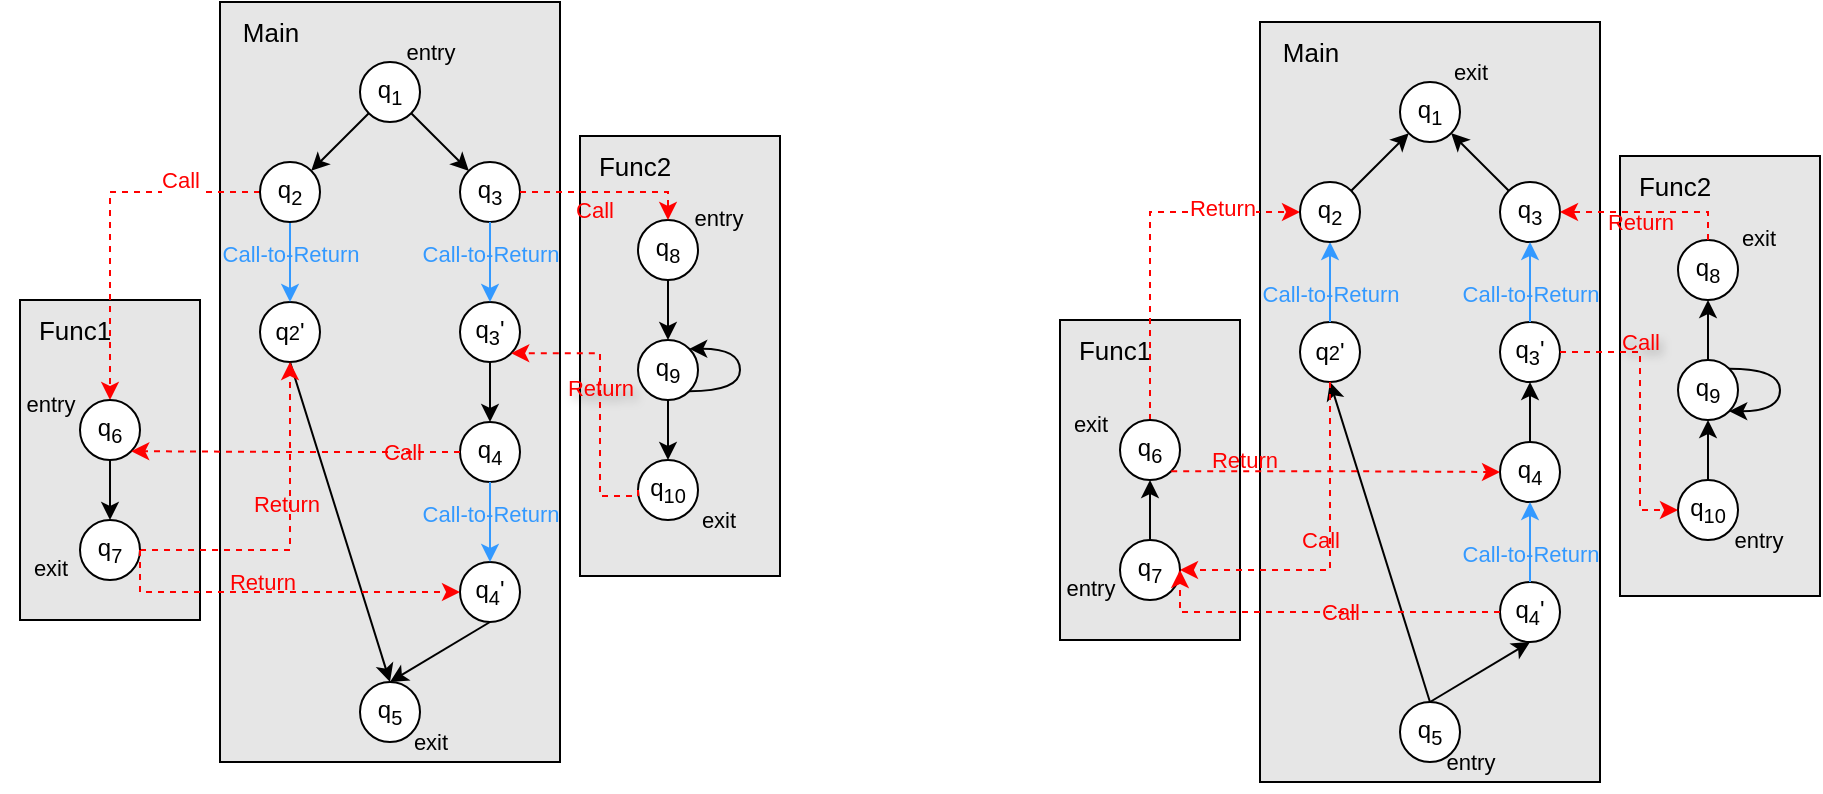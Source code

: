 <mxfile version="24.7.6">
  <diagram name="Page-1" id="A7k74kE_RhITa8ARLkci">
    <mxGraphModel dx="1026" dy="650" grid="1" gridSize="10" guides="1" tooltips="1" connect="1" arrows="1" fold="1" page="1" pageScale="1" pageWidth="827" pageHeight="1169" math="0" shadow="0">
      <root>
        <mxCell id="0" />
        <mxCell id="1" parent="0" />
        <mxCell id="d1ezA-FeV2UQNvriFKlT-59" value="" style="group" vertex="1" connectable="0" parent="1">
          <mxGeometry x="350" y="157" width="100" height="220" as="geometry" />
        </mxCell>
        <mxCell id="d1ezA-FeV2UQNvriFKlT-60" value="" style="rounded=0;whiteSpace=wrap;html=1;fillColor=#E6E6E6;" vertex="1" parent="d1ezA-FeV2UQNvriFKlT-59">
          <mxGeometry width="100.0" height="220.0" as="geometry" />
        </mxCell>
        <mxCell id="d1ezA-FeV2UQNvriFKlT-61" value="&lt;font style=&quot;font-size: 13px;&quot;&gt;Func2&lt;/font&gt;" style="text;html=1;align=center;verticalAlign=middle;resizable=0;points=[];autosize=1;strokeColor=none;fillColor=none;" vertex="1" parent="d1ezA-FeV2UQNvriFKlT-59">
          <mxGeometry x="-2.941" width="60" height="30" as="geometry" />
        </mxCell>
        <mxCell id="d1ezA-FeV2UQNvriFKlT-71" value="&lt;font style=&quot;font-size: 11px;&quot;&gt;entry&lt;/font&gt;" style="text;html=1;align=center;verticalAlign=middle;resizable=0;points=[];autosize=1;strokeColor=none;fillColor=none;" vertex="1" parent="d1ezA-FeV2UQNvriFKlT-59">
          <mxGeometry x="44" y="26" width="50" height="30" as="geometry" />
        </mxCell>
        <mxCell id="d1ezA-FeV2UQNvriFKlT-72" value="&lt;font style=&quot;font-size: 11px;&quot;&gt;exit&lt;/font&gt;" style="text;html=1;align=center;verticalAlign=middle;resizable=0;points=[];autosize=1;strokeColor=none;fillColor=none;" vertex="1" parent="d1ezA-FeV2UQNvriFKlT-59">
          <mxGeometry x="49" y="177" width="40" height="30" as="geometry" />
        </mxCell>
        <mxCell id="d1ezA-FeV2UQNvriFKlT-55" value="" style="group" vertex="1" connectable="0" parent="1">
          <mxGeometry x="70" y="239" width="90" height="180" as="geometry" />
        </mxCell>
        <mxCell id="d1ezA-FeV2UQNvriFKlT-56" value="" style="rounded=0;whiteSpace=wrap;html=1;fillColor=#E6E6E6;" vertex="1" parent="d1ezA-FeV2UQNvriFKlT-55">
          <mxGeometry width="90" height="160" as="geometry" />
        </mxCell>
        <mxCell id="d1ezA-FeV2UQNvriFKlT-57" value="&lt;font style=&quot;font-size: 13px;&quot;&gt;Func1&lt;/font&gt;" style="text;html=1;align=center;verticalAlign=middle;resizable=0;points=[];autosize=1;strokeColor=none;fillColor=none;" vertex="1" parent="d1ezA-FeV2UQNvriFKlT-55">
          <mxGeometry x="-2.647" width="60" height="30" as="geometry" />
        </mxCell>
        <mxCell id="d1ezA-FeV2UQNvriFKlT-69" value="&lt;font style=&quot;font-size: 11px;&quot;&gt;entry&lt;/font&gt;" style="text;html=1;align=center;verticalAlign=middle;resizable=0;points=[];autosize=1;strokeColor=none;fillColor=none;" vertex="1" parent="d1ezA-FeV2UQNvriFKlT-55">
          <mxGeometry x="-10" y="37" width="50" height="30" as="geometry" />
        </mxCell>
        <mxCell id="d1ezA-FeV2UQNvriFKlT-70" value="&lt;font style=&quot;font-size: 11px;&quot;&gt;exit&lt;/font&gt;" style="text;html=1;align=center;verticalAlign=middle;resizable=0;points=[];autosize=1;strokeColor=none;fillColor=none;" vertex="1" parent="d1ezA-FeV2UQNvriFKlT-55">
          <mxGeometry x="-5" y="119" width="40" height="30" as="geometry" />
        </mxCell>
        <mxCell id="d1ezA-FeV2UQNvriFKlT-53" value="" style="group" vertex="1" connectable="0" parent="1">
          <mxGeometry x="170" y="90" width="170" height="385" as="geometry" />
        </mxCell>
        <mxCell id="d1ezA-FeV2UQNvriFKlT-50" value="" style="rounded=0;whiteSpace=wrap;html=1;fillColor=#E6E6E6;" vertex="1" parent="d1ezA-FeV2UQNvriFKlT-53">
          <mxGeometry width="170" height="380.0" as="geometry" />
        </mxCell>
        <mxCell id="d1ezA-FeV2UQNvriFKlT-52" value="&lt;font style=&quot;font-size: 13px;&quot;&gt;Main&lt;/font&gt;" style="text;html=1;align=center;verticalAlign=middle;resizable=0;points=[];autosize=1;strokeColor=none;fillColor=none;" vertex="1" parent="d1ezA-FeV2UQNvriFKlT-53">
          <mxGeometry width="50" height="30" as="geometry" />
        </mxCell>
        <mxCell id="d1ezA-FeV2UQNvriFKlT-64" value="&lt;font style=&quot;font-size: 11px;&quot;&gt;entry&lt;/font&gt;" style="text;html=1;align=center;verticalAlign=middle;resizable=0;points=[];autosize=1;strokeColor=none;fillColor=none;" vertex="1" parent="d1ezA-FeV2UQNvriFKlT-53">
          <mxGeometry x="80" y="10" width="50" height="30" as="geometry" />
        </mxCell>
        <mxCell id="d1ezA-FeV2UQNvriFKlT-68" value="&lt;font style=&quot;font-size: 11px;&quot;&gt;exit&lt;/font&gt;" style="text;html=1;align=center;verticalAlign=middle;resizable=0;points=[];autosize=1;strokeColor=none;fillColor=none;" vertex="1" parent="d1ezA-FeV2UQNvriFKlT-53">
          <mxGeometry x="85" y="355" width="40" height="30" as="geometry" />
        </mxCell>
        <mxCell id="d1ezA-FeV2UQNvriFKlT-7" style="rounded=0;orthogonalLoop=1;jettySize=auto;html=1;exitX=0;exitY=1;exitDx=0;exitDy=0;entryX=1;entryY=0;entryDx=0;entryDy=0;" edge="1" parent="1" source="d1ezA-FeV2UQNvriFKlT-1" target="d1ezA-FeV2UQNvriFKlT-3">
          <mxGeometry relative="1" as="geometry" />
        </mxCell>
        <mxCell id="d1ezA-FeV2UQNvriFKlT-8" style="rounded=0;orthogonalLoop=1;jettySize=auto;html=1;exitX=1;exitY=1;exitDx=0;exitDy=0;entryX=0;entryY=0;entryDx=0;entryDy=0;" edge="1" parent="1" source="d1ezA-FeV2UQNvriFKlT-1" target="d1ezA-FeV2UQNvriFKlT-6">
          <mxGeometry relative="1" as="geometry" />
        </mxCell>
        <mxCell id="d1ezA-FeV2UQNvriFKlT-1" value="q&lt;sub&gt;1&lt;/sub&gt;" style="ellipse;whiteSpace=wrap;html=1;aspect=fixed;" vertex="1" parent="1">
          <mxGeometry x="240" y="120" width="30" height="30" as="geometry" />
        </mxCell>
        <mxCell id="d1ezA-FeV2UQNvriFKlT-22" style="rounded=0;orthogonalLoop=1;jettySize=auto;html=1;exitX=0.5;exitY=1;exitDx=0;exitDy=0;entryX=0.5;entryY=0;entryDx=0;entryDy=0;" edge="1" parent="1" source="d1ezA-FeV2UQNvriFKlT-2" target="d1ezA-FeV2UQNvriFKlT-21">
          <mxGeometry relative="1" as="geometry" />
        </mxCell>
        <mxCell id="d1ezA-FeV2UQNvriFKlT-2" value="q&lt;span style=&quot;font-size: 10px;&quot;&gt;2&lt;/span&gt;&#39;" style="ellipse;whiteSpace=wrap;html=1;aspect=fixed;" vertex="1" parent="1">
          <mxGeometry x="190" y="240" width="30" height="30" as="geometry" />
        </mxCell>
        <mxCell id="d1ezA-FeV2UQNvriFKlT-4" style="edgeStyle=orthogonalEdgeStyle;rounded=0;orthogonalLoop=1;jettySize=auto;html=1;exitX=0.5;exitY=1;exitDx=0;exitDy=0;entryX=0.5;entryY=0;entryDx=0;entryDy=0;strokeColor=#3399FF;" edge="1" parent="1" source="d1ezA-FeV2UQNvriFKlT-3" target="d1ezA-FeV2UQNvriFKlT-2">
          <mxGeometry relative="1" as="geometry" />
        </mxCell>
        <mxCell id="d1ezA-FeV2UQNvriFKlT-5" value="&lt;font color=&quot;#3399ff&quot;&gt;Call-to-Return&lt;/font&gt;" style="edgeLabel;html=1;align=center;verticalAlign=middle;resizable=0;points=[];labelBackgroundColor=none;" vertex="1" connectable="0" parent="d1ezA-FeV2UQNvriFKlT-4">
          <mxGeometry x="-0.25" relative="1" as="geometry">
            <mxPoint y="1" as="offset" />
          </mxGeometry>
        </mxCell>
        <mxCell id="d1ezA-FeV2UQNvriFKlT-32" style="edgeStyle=orthogonalEdgeStyle;rounded=0;orthogonalLoop=1;jettySize=auto;html=1;exitX=0;exitY=0.5;exitDx=0;exitDy=0;entryX=0.5;entryY=0;entryDx=0;entryDy=0;dashed=1;strokeColor=#FF0000;" edge="1" parent="1" source="d1ezA-FeV2UQNvriFKlT-3" target="d1ezA-FeV2UQNvriFKlT-28">
          <mxGeometry relative="1" as="geometry" />
        </mxCell>
        <mxCell id="d1ezA-FeV2UQNvriFKlT-34" value="&lt;font color=&quot;#ff0000&quot;&gt;Call&lt;/font&gt;" style="edgeLabel;html=1;align=center;verticalAlign=middle;resizable=0;points=[];" vertex="1" connectable="0" parent="d1ezA-FeV2UQNvriFKlT-32">
          <mxGeometry x="0.178" y="2" relative="1" as="geometry">
            <mxPoint x="33" y="-37" as="offset" />
          </mxGeometry>
        </mxCell>
        <mxCell id="d1ezA-FeV2UQNvriFKlT-3" value="q&lt;sub&gt;2&lt;/sub&gt;" style="ellipse;whiteSpace=wrap;html=1;aspect=fixed;" vertex="1" parent="1">
          <mxGeometry x="190" y="170" width="30" height="30" as="geometry" />
        </mxCell>
        <mxCell id="d1ezA-FeV2UQNvriFKlT-6" value="q&lt;sub&gt;3&lt;/sub&gt;" style="ellipse;whiteSpace=wrap;html=1;aspect=fixed;" vertex="1" parent="1">
          <mxGeometry x="290" y="170" width="30" height="30" as="geometry" />
        </mxCell>
        <mxCell id="d1ezA-FeV2UQNvriFKlT-16" style="edgeStyle=orthogonalEdgeStyle;rounded=0;orthogonalLoop=1;jettySize=auto;html=1;exitX=0.5;exitY=1;exitDx=0;exitDy=0;entryX=0.5;entryY=0;entryDx=0;entryDy=0;" edge="1" parent="1" source="d1ezA-FeV2UQNvriFKlT-10" target="d1ezA-FeV2UQNvriFKlT-14">
          <mxGeometry relative="1" as="geometry" />
        </mxCell>
        <mxCell id="d1ezA-FeV2UQNvriFKlT-10" value="q&lt;sub&gt;3&lt;/sub&gt;&#39;" style="ellipse;whiteSpace=wrap;html=1;aspect=fixed;" vertex="1" parent="1">
          <mxGeometry x="290" y="240" width="30" height="30" as="geometry" />
        </mxCell>
        <mxCell id="d1ezA-FeV2UQNvriFKlT-14" value="q&lt;sub&gt;4&lt;/sub&gt;" style="ellipse;whiteSpace=wrap;html=1;aspect=fixed;" vertex="1" parent="1">
          <mxGeometry x="290" y="300" width="30" height="30" as="geometry" />
        </mxCell>
        <mxCell id="d1ezA-FeV2UQNvriFKlT-23" style="rounded=0;orthogonalLoop=1;jettySize=auto;html=1;exitX=0.5;exitY=1;exitDx=0;exitDy=0;entryX=0.5;entryY=0;entryDx=0;entryDy=0;" edge="1" parent="1" source="d1ezA-FeV2UQNvriFKlT-15" target="d1ezA-FeV2UQNvriFKlT-21">
          <mxGeometry relative="1" as="geometry" />
        </mxCell>
        <mxCell id="d1ezA-FeV2UQNvriFKlT-15" value="q&lt;sub&gt;4&lt;/sub&gt;&#39;" style="ellipse;whiteSpace=wrap;html=1;aspect=fixed;" vertex="1" parent="1">
          <mxGeometry x="290" y="370" width="30" height="30" as="geometry" />
        </mxCell>
        <mxCell id="d1ezA-FeV2UQNvriFKlT-17" style="edgeStyle=orthogonalEdgeStyle;rounded=0;orthogonalLoop=1;jettySize=auto;html=1;exitX=0.5;exitY=1;exitDx=0;exitDy=0;entryX=0.5;entryY=0;entryDx=0;entryDy=0;strokeColor=#3399FF;" edge="1" parent="1" source="d1ezA-FeV2UQNvriFKlT-6" target="d1ezA-FeV2UQNvriFKlT-10">
          <mxGeometry relative="1" as="geometry">
            <mxPoint x="215" y="210" as="sourcePoint" />
            <mxPoint x="215" y="250" as="targetPoint" />
          </mxGeometry>
        </mxCell>
        <mxCell id="d1ezA-FeV2UQNvriFKlT-18" value="&lt;font color=&quot;#3399ff&quot;&gt;Call-to-Return&lt;/font&gt;" style="edgeLabel;html=1;align=center;verticalAlign=middle;resizable=0;points=[];labelBackgroundColor=none;" vertex="1" connectable="0" parent="d1ezA-FeV2UQNvriFKlT-17">
          <mxGeometry x="-0.25" relative="1" as="geometry">
            <mxPoint y="1" as="offset" />
          </mxGeometry>
        </mxCell>
        <mxCell id="d1ezA-FeV2UQNvriFKlT-19" style="edgeStyle=orthogonalEdgeStyle;rounded=0;orthogonalLoop=1;jettySize=auto;html=1;exitX=0.5;exitY=1;exitDx=0;exitDy=0;entryX=0.5;entryY=0;entryDx=0;entryDy=0;strokeColor=#3399FF;" edge="1" parent="1" source="d1ezA-FeV2UQNvriFKlT-14" target="d1ezA-FeV2UQNvriFKlT-15">
          <mxGeometry relative="1" as="geometry">
            <mxPoint x="225" y="220" as="sourcePoint" />
            <mxPoint x="225" y="260" as="targetPoint" />
          </mxGeometry>
        </mxCell>
        <mxCell id="d1ezA-FeV2UQNvriFKlT-20" value="&lt;font color=&quot;#3399ff&quot;&gt;Call-to-Return&lt;/font&gt;" style="edgeLabel;html=1;align=center;verticalAlign=middle;resizable=0;points=[];labelBackgroundColor=none;" vertex="1" connectable="0" parent="d1ezA-FeV2UQNvriFKlT-19">
          <mxGeometry x="-0.25" relative="1" as="geometry">
            <mxPoint y="1" as="offset" />
          </mxGeometry>
        </mxCell>
        <mxCell id="d1ezA-FeV2UQNvriFKlT-21" value="q&lt;sub&gt;5&lt;/sub&gt;" style="ellipse;whiteSpace=wrap;html=1;aspect=fixed;" vertex="1" parent="1">
          <mxGeometry x="240" y="430" width="30" height="30" as="geometry" />
        </mxCell>
        <mxCell id="d1ezA-FeV2UQNvriFKlT-27" style="edgeStyle=orthogonalEdgeStyle;rounded=0;orthogonalLoop=1;jettySize=auto;html=1;exitX=0.5;exitY=1;exitDx=0;exitDy=0;entryX=0.5;entryY=0;entryDx=0;entryDy=0;" edge="1" parent="1" source="d1ezA-FeV2UQNvriFKlT-28" target="d1ezA-FeV2UQNvriFKlT-29">
          <mxGeometry relative="1" as="geometry" />
        </mxCell>
        <mxCell id="d1ezA-FeV2UQNvriFKlT-28" value="q&lt;sub&gt;6&lt;/sub&gt;" style="ellipse;whiteSpace=wrap;html=1;aspect=fixed;" vertex="1" parent="1">
          <mxGeometry x="100" y="289" width="30" height="30" as="geometry" />
        </mxCell>
        <mxCell id="d1ezA-FeV2UQNvriFKlT-33" style="edgeStyle=orthogonalEdgeStyle;rounded=0;orthogonalLoop=1;jettySize=auto;html=1;exitX=1;exitY=0.5;exitDx=0;exitDy=0;entryX=0.5;entryY=1;entryDx=0;entryDy=0;dashed=1;strokeColor=#FF0000;" edge="1" parent="1" source="d1ezA-FeV2UQNvriFKlT-29" target="d1ezA-FeV2UQNvriFKlT-2">
          <mxGeometry relative="1" as="geometry" />
        </mxCell>
        <mxCell id="d1ezA-FeV2UQNvriFKlT-35" value="&lt;font color=&quot;#ff0000&quot;&gt;Return&lt;/font&gt;" style="edgeLabel;html=1;align=center;verticalAlign=middle;resizable=0;points=[];labelBackgroundColor=none;" vertex="1" connectable="0" parent="d1ezA-FeV2UQNvriFKlT-33">
          <mxGeometry x="-0.565" relative="1" as="geometry">
            <mxPoint x="36" y="-23" as="offset" />
          </mxGeometry>
        </mxCell>
        <mxCell id="d1ezA-FeV2UQNvriFKlT-29" value="q&lt;sub&gt;7&lt;/sub&gt;" style="ellipse;whiteSpace=wrap;html=1;aspect=fixed;" vertex="1" parent="1">
          <mxGeometry x="100" y="349" width="30" height="30" as="geometry" />
        </mxCell>
        <mxCell id="d1ezA-FeV2UQNvriFKlT-36" style="edgeStyle=orthogonalEdgeStyle;rounded=0;orthogonalLoop=1;jettySize=auto;html=1;exitX=1;exitY=0.5;exitDx=0;exitDy=0;entryX=0;entryY=0.5;entryDx=0;entryDy=0;dashed=1;strokeColor=#FF0000;" edge="1" parent="1" source="d1ezA-FeV2UQNvriFKlT-29" target="d1ezA-FeV2UQNvriFKlT-15">
          <mxGeometry relative="1" as="geometry">
            <mxPoint x="150" y="385" as="sourcePoint" />
            <mxPoint x="215" y="280" as="targetPoint" />
            <Array as="points">
              <mxPoint x="130" y="385" />
            </Array>
          </mxGeometry>
        </mxCell>
        <mxCell id="d1ezA-FeV2UQNvriFKlT-37" value="&lt;font color=&quot;#ff0000&quot;&gt;Return&lt;/font&gt;" style="edgeLabel;html=1;align=center;verticalAlign=middle;resizable=0;points=[];labelBackgroundColor=none;" vertex="1" connectable="0" parent="d1ezA-FeV2UQNvriFKlT-36">
          <mxGeometry x="-0.565" relative="1" as="geometry">
            <mxPoint x="42" y="-5" as="offset" />
          </mxGeometry>
        </mxCell>
        <mxCell id="d1ezA-FeV2UQNvriFKlT-38" style="edgeStyle=orthogonalEdgeStyle;rounded=0;orthogonalLoop=1;jettySize=auto;html=1;exitX=0;exitY=0.5;exitDx=0;exitDy=0;entryX=1;entryY=1;entryDx=0;entryDy=0;dashed=1;strokeColor=#FF0000;" edge="1" parent="1" source="d1ezA-FeV2UQNvriFKlT-14" target="d1ezA-FeV2UQNvriFKlT-28">
          <mxGeometry relative="1" as="geometry">
            <mxPoint x="200" y="195" as="sourcePoint" />
            <mxPoint x="135" y="310" as="targetPoint" />
          </mxGeometry>
        </mxCell>
        <mxCell id="d1ezA-FeV2UQNvriFKlT-39" value="&lt;font color=&quot;#ff0000&quot;&gt;Call&lt;/font&gt;" style="edgeLabel;html=1;align=center;verticalAlign=middle;resizable=0;points=[];labelBackgroundColor=none;" vertex="1" connectable="0" parent="d1ezA-FeV2UQNvriFKlT-38">
          <mxGeometry x="0.178" y="2" relative="1" as="geometry">
            <mxPoint x="67" y="-2" as="offset" />
          </mxGeometry>
        </mxCell>
        <mxCell id="d1ezA-FeV2UQNvriFKlT-43" style="edgeStyle=orthogonalEdgeStyle;rounded=0;orthogonalLoop=1;jettySize=auto;html=1;exitX=0.5;exitY=1;exitDx=0;exitDy=0;entryX=0.5;entryY=0;entryDx=0;entryDy=0;" edge="1" parent="1" source="d1ezA-FeV2UQNvriFKlT-40" target="d1ezA-FeV2UQNvriFKlT-41">
          <mxGeometry relative="1" as="geometry" />
        </mxCell>
        <mxCell id="d1ezA-FeV2UQNvriFKlT-40" value="q&lt;sub&gt;8&lt;/sub&gt;" style="ellipse;whiteSpace=wrap;html=1;aspect=fixed;" vertex="1" parent="1">
          <mxGeometry x="379" y="199" width="30" height="30" as="geometry" />
        </mxCell>
        <mxCell id="d1ezA-FeV2UQNvriFKlT-44" style="edgeStyle=orthogonalEdgeStyle;rounded=0;orthogonalLoop=1;jettySize=auto;html=1;exitX=0.5;exitY=1;exitDx=0;exitDy=0;entryX=0.5;entryY=0;entryDx=0;entryDy=0;" edge="1" parent="1" source="d1ezA-FeV2UQNvriFKlT-41" target="d1ezA-FeV2UQNvriFKlT-42">
          <mxGeometry relative="1" as="geometry" />
        </mxCell>
        <mxCell id="d1ezA-FeV2UQNvriFKlT-41" value="q&lt;sub&gt;9&lt;/sub&gt;" style="ellipse;whiteSpace=wrap;html=1;aspect=fixed;" vertex="1" parent="1">
          <mxGeometry x="379" y="259" width="30" height="30" as="geometry" />
        </mxCell>
        <mxCell id="d1ezA-FeV2UQNvriFKlT-42" value="q&lt;sub&gt;10&lt;/sub&gt;" style="ellipse;whiteSpace=wrap;html=1;aspect=fixed;" vertex="1" parent="1">
          <mxGeometry x="379" y="319" width="30" height="30" as="geometry" />
        </mxCell>
        <mxCell id="d1ezA-FeV2UQNvriFKlT-45" style="edgeStyle=orthogonalEdgeStyle;rounded=0;orthogonalLoop=1;jettySize=auto;html=1;exitX=1;exitY=1;exitDx=0;exitDy=0;entryX=1;entryY=0;entryDx=0;entryDy=0;curved=1;" edge="1" parent="1" source="d1ezA-FeV2UQNvriFKlT-41" target="d1ezA-FeV2UQNvriFKlT-41">
          <mxGeometry relative="1" as="geometry">
            <Array as="points">
              <mxPoint x="430" y="285" />
              <mxPoint x="430" y="263" />
            </Array>
          </mxGeometry>
        </mxCell>
        <mxCell id="d1ezA-FeV2UQNvriFKlT-46" style="edgeStyle=orthogonalEdgeStyle;rounded=0;orthogonalLoop=1;jettySize=auto;html=1;exitX=1;exitY=0.5;exitDx=0;exitDy=0;entryX=0.5;entryY=0;entryDx=0;entryDy=0;dashed=1;strokeColor=#FF0000;" edge="1" parent="1" source="d1ezA-FeV2UQNvriFKlT-6" target="d1ezA-FeV2UQNvriFKlT-40">
          <mxGeometry relative="1" as="geometry">
            <mxPoint x="200" y="195" as="sourcePoint" />
            <mxPoint x="135" y="310" as="targetPoint" />
            <Array as="points">
              <mxPoint x="394" y="185" />
            </Array>
          </mxGeometry>
        </mxCell>
        <mxCell id="d1ezA-FeV2UQNvriFKlT-47" value="&lt;font color=&quot;#ff0000&quot;&gt;Call&lt;/font&gt;" style="edgeLabel;html=1;align=center;verticalAlign=middle;resizable=0;points=[];labelBackgroundColor=none;" vertex="1" connectable="0" parent="d1ezA-FeV2UQNvriFKlT-46">
          <mxGeometry x="0.178" y="2" relative="1" as="geometry">
            <mxPoint x="-15" y="11" as="offset" />
          </mxGeometry>
        </mxCell>
        <mxCell id="d1ezA-FeV2UQNvriFKlT-48" style="edgeStyle=orthogonalEdgeStyle;rounded=0;orthogonalLoop=1;jettySize=auto;html=1;exitX=0;exitY=0.5;exitDx=0;exitDy=0;entryX=1;entryY=1;entryDx=0;entryDy=0;dashed=1;strokeColor=#FF0000;" edge="1" parent="1" source="d1ezA-FeV2UQNvriFKlT-42" target="d1ezA-FeV2UQNvriFKlT-10">
          <mxGeometry relative="1" as="geometry">
            <mxPoint x="330" y="195" as="sourcePoint" />
            <mxPoint x="424" y="212" as="targetPoint" />
            <Array as="points">
              <mxPoint x="379" y="337" />
              <mxPoint x="360" y="337" />
              <mxPoint x="360" y="266" />
            </Array>
          </mxGeometry>
        </mxCell>
        <mxCell id="d1ezA-FeV2UQNvriFKlT-49" value="&lt;font color=&quot;#ff0000&quot;&gt;Return&lt;/font&gt;" style="edgeLabel;html=1;align=center;verticalAlign=middle;resizable=0;points=[];textShadow=1;labelBackgroundColor=none;" vertex="1" connectable="0" parent="d1ezA-FeV2UQNvriFKlT-48">
          <mxGeometry x="0.178" y="2" relative="1" as="geometry">
            <mxPoint x="2" y="5" as="offset" />
          </mxGeometry>
        </mxCell>
        <mxCell id="d1ezA-FeV2UQNvriFKlT-128" value="" style="group" vertex="1" connectable="0" parent="1">
          <mxGeometry x="870" y="167" width="100" height="220" as="geometry" />
        </mxCell>
        <mxCell id="d1ezA-FeV2UQNvriFKlT-129" value="" style="rounded=0;whiteSpace=wrap;html=1;fillColor=#E6E6E6;" vertex="1" parent="d1ezA-FeV2UQNvriFKlT-128">
          <mxGeometry width="100.0" height="220.0" as="geometry" />
        </mxCell>
        <mxCell id="d1ezA-FeV2UQNvriFKlT-130" value="&lt;font style=&quot;font-size: 13px;&quot;&gt;Func2&lt;/font&gt;" style="text;html=1;align=center;verticalAlign=middle;resizable=0;points=[];autosize=1;strokeColor=none;fillColor=none;" vertex="1" parent="d1ezA-FeV2UQNvriFKlT-128">
          <mxGeometry x="-2.941" width="60" height="30" as="geometry" />
        </mxCell>
        <mxCell id="d1ezA-FeV2UQNvriFKlT-131" value="&lt;font style=&quot;font-size: 11px;&quot;&gt;exit&lt;/font&gt;" style="text;html=1;align=center;verticalAlign=middle;resizable=0;points=[];autosize=1;strokeColor=none;fillColor=none;" vertex="1" parent="d1ezA-FeV2UQNvriFKlT-128">
          <mxGeometry x="49" y="26" width="40" height="30" as="geometry" />
        </mxCell>
        <mxCell id="d1ezA-FeV2UQNvriFKlT-132" value="&lt;font style=&quot;font-size: 11px;&quot;&gt;entry&lt;/font&gt;" style="text;html=1;align=center;verticalAlign=middle;resizable=0;points=[];autosize=1;strokeColor=none;fillColor=none;" vertex="1" parent="d1ezA-FeV2UQNvriFKlT-128">
          <mxGeometry x="44" y="177" width="50" height="30" as="geometry" />
        </mxCell>
        <mxCell id="d1ezA-FeV2UQNvriFKlT-133" value="" style="group" vertex="1" connectable="0" parent="1">
          <mxGeometry x="590" y="249" width="90" height="180" as="geometry" />
        </mxCell>
        <mxCell id="d1ezA-FeV2UQNvriFKlT-134" value="" style="rounded=0;whiteSpace=wrap;html=1;fillColor=#E6E6E6;" vertex="1" parent="d1ezA-FeV2UQNvriFKlT-133">
          <mxGeometry width="90" height="160" as="geometry" />
        </mxCell>
        <mxCell id="d1ezA-FeV2UQNvriFKlT-135" value="&lt;font style=&quot;font-size: 13px;&quot;&gt;Func1&lt;/font&gt;" style="text;html=1;align=center;verticalAlign=middle;resizable=0;points=[];autosize=1;strokeColor=none;fillColor=none;" vertex="1" parent="d1ezA-FeV2UQNvriFKlT-133">
          <mxGeometry x="-2.647" width="60" height="30" as="geometry" />
        </mxCell>
        <mxCell id="d1ezA-FeV2UQNvriFKlT-136" value="&lt;font style=&quot;font-size: 11px;&quot;&gt;exit&lt;/font&gt;" style="text;html=1;align=center;verticalAlign=middle;resizable=0;points=[];autosize=1;strokeColor=none;fillColor=none;" vertex="1" parent="d1ezA-FeV2UQNvriFKlT-133">
          <mxGeometry x="-5" y="37" width="40" height="30" as="geometry" />
        </mxCell>
        <mxCell id="d1ezA-FeV2UQNvriFKlT-137" value="&lt;font style=&quot;font-size: 11px;&quot;&gt;entry&lt;/font&gt;" style="text;html=1;align=center;verticalAlign=middle;resizable=0;points=[];autosize=1;strokeColor=none;fillColor=none;" vertex="1" parent="d1ezA-FeV2UQNvriFKlT-133">
          <mxGeometry x="-10" y="119" width="50" height="30" as="geometry" />
        </mxCell>
        <mxCell id="d1ezA-FeV2UQNvriFKlT-138" value="" style="group" vertex="1" connectable="0" parent="1">
          <mxGeometry x="690" y="100" width="170" height="385" as="geometry" />
        </mxCell>
        <mxCell id="d1ezA-FeV2UQNvriFKlT-139" value="" style="rounded=0;whiteSpace=wrap;html=1;fillColor=#E6E6E6;" vertex="1" parent="d1ezA-FeV2UQNvriFKlT-138">
          <mxGeometry width="170" height="380.0" as="geometry" />
        </mxCell>
        <mxCell id="d1ezA-FeV2UQNvriFKlT-140" value="&lt;font style=&quot;font-size: 13px;&quot;&gt;Main&lt;/font&gt;" style="text;html=1;align=center;verticalAlign=middle;resizable=0;points=[];autosize=1;strokeColor=none;fillColor=none;" vertex="1" parent="d1ezA-FeV2UQNvriFKlT-138">
          <mxGeometry width="50" height="30" as="geometry" />
        </mxCell>
        <mxCell id="d1ezA-FeV2UQNvriFKlT-141" value="&lt;font style=&quot;font-size: 11px;&quot;&gt;exit&lt;/font&gt;" style="text;html=1;align=center;verticalAlign=middle;resizable=0;points=[];autosize=1;strokeColor=none;fillColor=none;" vertex="1" parent="d1ezA-FeV2UQNvriFKlT-138">
          <mxGeometry x="85" y="10" width="40" height="30" as="geometry" />
        </mxCell>
        <mxCell id="d1ezA-FeV2UQNvriFKlT-142" value="&lt;font style=&quot;font-size: 11px;&quot;&gt;entry&lt;/font&gt;" style="text;html=1;align=center;verticalAlign=middle;resizable=0;points=[];autosize=1;strokeColor=none;fillColor=none;" vertex="1" parent="d1ezA-FeV2UQNvriFKlT-138">
          <mxGeometry x="80" y="355" width="50" height="30" as="geometry" />
        </mxCell>
        <mxCell id="d1ezA-FeV2UQNvriFKlT-144" style="rounded=0;orthogonalLoop=1;jettySize=auto;html=1;entryX=1;entryY=1;entryDx=0;entryDy=0;exitX=0;exitY=0;exitDx=0;exitDy=0;" edge="1" parent="1" source="d1ezA-FeV2UQNvriFKlT-153" target="d1ezA-FeV2UQNvriFKlT-145">
          <mxGeometry relative="1" as="geometry">
            <mxPoint x="930" y="100" as="sourcePoint" />
          </mxGeometry>
        </mxCell>
        <mxCell id="d1ezA-FeV2UQNvriFKlT-145" value="q&lt;sub&gt;1&lt;/sub&gt;" style="ellipse;whiteSpace=wrap;html=1;aspect=fixed;" vertex="1" parent="1">
          <mxGeometry x="760" y="130" width="30" height="30" as="geometry" />
        </mxCell>
        <mxCell id="d1ezA-FeV2UQNvriFKlT-146" style="rounded=0;orthogonalLoop=1;jettySize=auto;html=1;entryX=0.5;entryY=1;entryDx=0;entryDy=0;exitX=0.5;exitY=0;exitDx=0;exitDy=0;" edge="1" parent="1" source="d1ezA-FeV2UQNvriFKlT-163" target="d1ezA-FeV2UQNvriFKlT-147">
          <mxGeometry relative="1" as="geometry">
            <mxPoint x="690" y="611" as="sourcePoint" />
          </mxGeometry>
        </mxCell>
        <mxCell id="d1ezA-FeV2UQNvriFKlT-147" value="q&lt;span style=&quot;font-size: 10px;&quot;&gt;2&lt;/span&gt;&#39;" style="ellipse;whiteSpace=wrap;html=1;aspect=fixed;" vertex="1" parent="1">
          <mxGeometry x="710" y="250" width="30" height="30" as="geometry" />
        </mxCell>
        <mxCell id="d1ezA-FeV2UQNvriFKlT-148" style="edgeStyle=orthogonalEdgeStyle;rounded=0;orthogonalLoop=1;jettySize=auto;html=1;entryX=0.5;entryY=1;entryDx=0;entryDy=0;strokeColor=#3399FF;exitX=0.5;exitY=0;exitDx=0;exitDy=0;" edge="1" parent="1" source="d1ezA-FeV2UQNvriFKlT-147" target="d1ezA-FeV2UQNvriFKlT-152">
          <mxGeometry relative="1" as="geometry">
            <mxPoint x="940" y="90" as="sourcePoint" />
          </mxGeometry>
        </mxCell>
        <mxCell id="d1ezA-FeV2UQNvriFKlT-149" value="&lt;font color=&quot;#3399ff&quot;&gt;Call-to-Return&lt;/font&gt;" style="edgeLabel;html=1;align=center;verticalAlign=middle;resizable=0;points=[];labelBackgroundColor=none;" vertex="1" connectable="0" parent="d1ezA-FeV2UQNvriFKlT-148">
          <mxGeometry x="-0.25" relative="1" as="geometry">
            <mxPoint y="1" as="offset" />
          </mxGeometry>
        </mxCell>
        <mxCell id="d1ezA-FeV2UQNvriFKlT-150" style="edgeStyle=orthogonalEdgeStyle;rounded=0;orthogonalLoop=1;jettySize=auto;html=1;entryX=0;entryY=0.5;entryDx=0;entryDy=0;dashed=1;strokeColor=#FF0000;exitX=0.5;exitY=0;exitDx=0;exitDy=0;" edge="1" parent="1" source="d1ezA-FeV2UQNvriFKlT-165" target="d1ezA-FeV2UQNvriFKlT-152">
          <mxGeometry relative="1" as="geometry">
            <mxPoint x="590" y="190" as="sourcePoint" />
          </mxGeometry>
        </mxCell>
        <mxCell id="d1ezA-FeV2UQNvriFKlT-151" value="&lt;font color=&quot;#ff0000&quot;&gt;Return&lt;/font&gt;" style="edgeLabel;html=1;align=center;verticalAlign=middle;resizable=0;points=[];" vertex="1" connectable="0" parent="d1ezA-FeV2UQNvriFKlT-150">
          <mxGeometry x="0.178" y="2" relative="1" as="geometry">
            <mxPoint x="34" as="offset" />
          </mxGeometry>
        </mxCell>
        <mxCell id="d1ezA-FeV2UQNvriFKlT-183" style="rounded=0;orthogonalLoop=1;jettySize=auto;html=1;exitX=1;exitY=0;exitDx=0;exitDy=0;entryX=0;entryY=1;entryDx=0;entryDy=0;" edge="1" parent="1" source="d1ezA-FeV2UQNvriFKlT-152" target="d1ezA-FeV2UQNvriFKlT-145">
          <mxGeometry relative="1" as="geometry" />
        </mxCell>
        <mxCell id="d1ezA-FeV2UQNvriFKlT-152" value="q&lt;sub&gt;2&lt;/sub&gt;" style="ellipse;whiteSpace=wrap;html=1;aspect=fixed;" vertex="1" parent="1">
          <mxGeometry x="710" y="180" width="30" height="30" as="geometry" />
        </mxCell>
        <mxCell id="d1ezA-FeV2UQNvriFKlT-153" value="q&lt;sub&gt;3&lt;/sub&gt;" style="ellipse;whiteSpace=wrap;html=1;aspect=fixed;" vertex="1" parent="1">
          <mxGeometry x="810" y="180" width="30" height="30" as="geometry" />
        </mxCell>
        <mxCell id="d1ezA-FeV2UQNvriFKlT-154" style="edgeStyle=orthogonalEdgeStyle;rounded=0;orthogonalLoop=1;jettySize=auto;html=1;entryX=0.5;entryY=1;entryDx=0;entryDy=0;exitX=0.5;exitY=0;exitDx=0;exitDy=0;" edge="1" parent="1" source="d1ezA-FeV2UQNvriFKlT-156" target="d1ezA-FeV2UQNvriFKlT-155">
          <mxGeometry relative="1" as="geometry">
            <mxPoint x="970" y="510" as="sourcePoint" />
          </mxGeometry>
        </mxCell>
        <mxCell id="d1ezA-FeV2UQNvriFKlT-155" value="q&lt;sub&gt;3&lt;/sub&gt;&#39;" style="ellipse;whiteSpace=wrap;html=1;aspect=fixed;" vertex="1" parent="1">
          <mxGeometry x="810" y="250" width="30" height="30" as="geometry" />
        </mxCell>
        <mxCell id="d1ezA-FeV2UQNvriFKlT-156" value="q&lt;sub&gt;4&lt;/sub&gt;" style="ellipse;whiteSpace=wrap;html=1;aspect=fixed;" vertex="1" parent="1">
          <mxGeometry x="810" y="310" width="30" height="30" as="geometry" />
        </mxCell>
        <mxCell id="d1ezA-FeV2UQNvriFKlT-157" style="rounded=0;orthogonalLoop=1;jettySize=auto;html=1;exitX=0.5;exitY=0;exitDx=0;exitDy=0;entryX=0.5;entryY=1;entryDx=0;entryDy=0;" edge="1" parent="1" source="d1ezA-FeV2UQNvriFKlT-163" target="d1ezA-FeV2UQNvriFKlT-158">
          <mxGeometry relative="1" as="geometry">
            <mxPoint x="890" y="550" as="targetPoint" />
          </mxGeometry>
        </mxCell>
        <mxCell id="d1ezA-FeV2UQNvriFKlT-158" value="q&lt;sub&gt;4&lt;/sub&gt;&#39;" style="ellipse;whiteSpace=wrap;html=1;aspect=fixed;" vertex="1" parent="1">
          <mxGeometry x="810" y="380" width="30" height="30" as="geometry" />
        </mxCell>
        <mxCell id="d1ezA-FeV2UQNvriFKlT-159" style="edgeStyle=orthogonalEdgeStyle;rounded=0;orthogonalLoop=1;jettySize=auto;html=1;exitX=0.5;exitY=0;exitDx=0;exitDy=0;strokeColor=#3399FF;entryX=0.5;entryY=1;entryDx=0;entryDy=0;" edge="1" parent="1" source="d1ezA-FeV2UQNvriFKlT-155" target="d1ezA-FeV2UQNvriFKlT-153">
          <mxGeometry relative="1" as="geometry">
            <mxPoint x="735" y="220" as="sourcePoint" />
            <mxPoint x="1050" y="90" as="targetPoint" />
          </mxGeometry>
        </mxCell>
        <mxCell id="d1ezA-FeV2UQNvriFKlT-160" value="&lt;font color=&quot;#3399ff&quot;&gt;Call-to-Return&lt;/font&gt;" style="edgeLabel;html=1;align=center;verticalAlign=middle;resizable=0;points=[];labelBackgroundColor=none;" vertex="1" connectable="0" parent="d1ezA-FeV2UQNvriFKlT-159">
          <mxGeometry x="-0.25" relative="1" as="geometry">
            <mxPoint y="1" as="offset" />
          </mxGeometry>
        </mxCell>
        <mxCell id="d1ezA-FeV2UQNvriFKlT-161" style="edgeStyle=orthogonalEdgeStyle;rounded=0;orthogonalLoop=1;jettySize=auto;html=1;exitX=0.5;exitY=0;exitDx=0;exitDy=0;strokeColor=#3399FF;entryX=0.5;entryY=1;entryDx=0;entryDy=0;" edge="1" parent="1" source="d1ezA-FeV2UQNvriFKlT-158" target="d1ezA-FeV2UQNvriFKlT-156">
          <mxGeometry relative="1" as="geometry">
            <mxPoint x="745" y="230" as="sourcePoint" />
            <mxPoint x="940" y="460" as="targetPoint" />
          </mxGeometry>
        </mxCell>
        <mxCell id="d1ezA-FeV2UQNvriFKlT-162" value="&lt;font color=&quot;#3399ff&quot;&gt;Call-to-Return&lt;/font&gt;" style="edgeLabel;html=1;align=center;verticalAlign=middle;resizable=0;points=[];labelBackgroundColor=none;" vertex="1" connectable="0" parent="d1ezA-FeV2UQNvriFKlT-161">
          <mxGeometry x="-0.25" relative="1" as="geometry">
            <mxPoint y="1" as="offset" />
          </mxGeometry>
        </mxCell>
        <mxCell id="d1ezA-FeV2UQNvriFKlT-163" value="q&lt;sub&gt;5&lt;/sub&gt;" style="ellipse;whiteSpace=wrap;html=1;aspect=fixed;" vertex="1" parent="1">
          <mxGeometry x="760" y="440" width="30" height="30" as="geometry" />
        </mxCell>
        <mxCell id="d1ezA-FeV2UQNvriFKlT-164" style="edgeStyle=orthogonalEdgeStyle;rounded=0;orthogonalLoop=1;jettySize=auto;html=1;entryX=0.5;entryY=1;entryDx=0;entryDy=0;exitX=0.5;exitY=0;exitDx=0;exitDy=0;" edge="1" parent="1" source="d1ezA-FeV2UQNvriFKlT-168" target="d1ezA-FeV2UQNvriFKlT-165">
          <mxGeometry relative="1" as="geometry">
            <mxPoint x="550" y="340" as="sourcePoint" />
          </mxGeometry>
        </mxCell>
        <mxCell id="d1ezA-FeV2UQNvriFKlT-165" value="q&lt;sub&gt;6&lt;/sub&gt;" style="ellipse;whiteSpace=wrap;html=1;aspect=fixed;" vertex="1" parent="1">
          <mxGeometry x="620" y="299" width="30" height="30" as="geometry" />
        </mxCell>
        <mxCell id="d1ezA-FeV2UQNvriFKlT-166" style="edgeStyle=orthogonalEdgeStyle;rounded=0;orthogonalLoop=1;jettySize=auto;html=1;exitX=0.5;exitY=1;exitDx=0;exitDy=0;dashed=1;strokeColor=#FF0000;entryX=1;entryY=0.5;entryDx=0;entryDy=0;" edge="1" parent="1" source="d1ezA-FeV2UQNvriFKlT-147" target="d1ezA-FeV2UQNvriFKlT-168">
          <mxGeometry relative="1" as="geometry">
            <mxPoint x="560" y="500" as="targetPoint" />
          </mxGeometry>
        </mxCell>
        <mxCell id="d1ezA-FeV2UQNvriFKlT-167" value="&lt;font color=&quot;#ff0000&quot;&gt;Call&lt;/font&gt;" style="edgeLabel;html=1;align=center;verticalAlign=middle;resizable=0;points=[];labelBackgroundColor=none;" vertex="1" connectable="0" parent="d1ezA-FeV2UQNvriFKlT-166">
          <mxGeometry x="-0.565" relative="1" as="geometry">
            <mxPoint x="-5" y="42" as="offset" />
          </mxGeometry>
        </mxCell>
        <mxCell id="d1ezA-FeV2UQNvriFKlT-168" value="q&lt;sub&gt;7&lt;/sub&gt;" style="ellipse;whiteSpace=wrap;html=1;aspect=fixed;" vertex="1" parent="1">
          <mxGeometry x="620" y="359" width="30" height="30" as="geometry" />
        </mxCell>
        <mxCell id="d1ezA-FeV2UQNvriFKlT-169" style="edgeStyle=orthogonalEdgeStyle;rounded=0;orthogonalLoop=1;jettySize=auto;html=1;dashed=1;strokeColor=#FF0000;entryX=1;entryY=0.5;entryDx=0;entryDy=0;" edge="1" parent="1" source="d1ezA-FeV2UQNvriFKlT-158" target="d1ezA-FeV2UQNvriFKlT-168">
          <mxGeometry relative="1" as="geometry">
            <mxPoint x="670" y="395" as="sourcePoint" />
            <mxPoint x="610" y="480" as="targetPoint" />
            <Array as="points">
              <mxPoint x="650" y="395" />
            </Array>
          </mxGeometry>
        </mxCell>
        <mxCell id="d1ezA-FeV2UQNvriFKlT-170" value="&lt;font color=&quot;#ff0000&quot;&gt;Call&lt;/font&gt;" style="edgeLabel;html=1;align=center;verticalAlign=middle;resizable=0;points=[];labelBackgroundColor=none;" vertex="1" connectable="0" parent="d1ezA-FeV2UQNvriFKlT-169">
          <mxGeometry x="-0.565" relative="1" as="geometry">
            <mxPoint x="-41" as="offset" />
          </mxGeometry>
        </mxCell>
        <mxCell id="d1ezA-FeV2UQNvriFKlT-171" style="edgeStyle=orthogonalEdgeStyle;rounded=0;orthogonalLoop=1;jettySize=auto;html=1;entryX=0;entryY=0.5;entryDx=0;entryDy=0;dashed=1;strokeColor=#FF0000;exitX=1;exitY=1;exitDx=0;exitDy=0;" edge="1" parent="1" source="d1ezA-FeV2UQNvriFKlT-165" target="d1ezA-FeV2UQNvriFKlT-156">
          <mxGeometry relative="1" as="geometry">
            <mxPoint x="580" y="170" as="sourcePoint" />
            <mxPoint x="655" y="320" as="targetPoint" />
          </mxGeometry>
        </mxCell>
        <mxCell id="d1ezA-FeV2UQNvriFKlT-172" value="&lt;font color=&quot;#ff0000&quot;&gt;Return&lt;/font&gt;" style="edgeLabel;html=1;align=center;verticalAlign=middle;resizable=0;points=[];labelBackgroundColor=none;" vertex="1" connectable="0" parent="d1ezA-FeV2UQNvriFKlT-171">
          <mxGeometry x="0.178" y="2" relative="1" as="geometry">
            <mxPoint x="-60" y="-4" as="offset" />
          </mxGeometry>
        </mxCell>
        <mxCell id="d1ezA-FeV2UQNvriFKlT-173" style="edgeStyle=orthogonalEdgeStyle;rounded=0;orthogonalLoop=1;jettySize=auto;html=1;entryX=0.5;entryY=1;entryDx=0;entryDy=0;exitX=0.5;exitY=0;exitDx=0;exitDy=0;" edge="1" parent="1" source="d1ezA-FeV2UQNvriFKlT-176" target="d1ezA-FeV2UQNvriFKlT-174">
          <mxGeometry relative="1" as="geometry">
            <mxPoint x="1040" y="269" as="sourcePoint" />
          </mxGeometry>
        </mxCell>
        <mxCell id="d1ezA-FeV2UQNvriFKlT-174" value="q&lt;sub&gt;8&lt;/sub&gt;" style="ellipse;whiteSpace=wrap;html=1;aspect=fixed;" vertex="1" parent="1">
          <mxGeometry x="899" y="209" width="30" height="30" as="geometry" />
        </mxCell>
        <mxCell id="d1ezA-FeV2UQNvriFKlT-175" style="edgeStyle=orthogonalEdgeStyle;rounded=0;orthogonalLoop=1;jettySize=auto;html=1;exitX=0.5;exitY=0;exitDx=0;exitDy=0;entryX=0.5;entryY=1;entryDx=0;entryDy=0;" edge="1" parent="1" source="d1ezA-FeV2UQNvriFKlT-177" target="d1ezA-FeV2UQNvriFKlT-176">
          <mxGeometry relative="1" as="geometry">
            <mxPoint x="1020" y="329" as="targetPoint" />
          </mxGeometry>
        </mxCell>
        <mxCell id="d1ezA-FeV2UQNvriFKlT-176" value="q&lt;sub&gt;9&lt;/sub&gt;" style="ellipse;whiteSpace=wrap;html=1;aspect=fixed;" vertex="1" parent="1">
          <mxGeometry x="899" y="269" width="30" height="30" as="geometry" />
        </mxCell>
        <mxCell id="d1ezA-FeV2UQNvriFKlT-177" value="q&lt;sub&gt;10&lt;/sub&gt;" style="ellipse;whiteSpace=wrap;html=1;aspect=fixed;" vertex="1" parent="1">
          <mxGeometry x="899" y="329" width="30" height="30" as="geometry" />
        </mxCell>
        <mxCell id="d1ezA-FeV2UQNvriFKlT-179" style="edgeStyle=orthogonalEdgeStyle;rounded=0;orthogonalLoop=1;jettySize=auto;html=1;exitX=0.5;exitY=0;exitDx=0;exitDy=0;dashed=1;strokeColor=#FF0000;entryX=1;entryY=0.5;entryDx=0;entryDy=0;" edge="1" parent="1" source="d1ezA-FeV2UQNvriFKlT-174" target="d1ezA-FeV2UQNvriFKlT-153">
          <mxGeometry relative="1" as="geometry">
            <mxPoint x="720" y="205" as="sourcePoint" />
            <mxPoint x="940" y="70" as="targetPoint" />
            <Array as="points">
              <mxPoint x="914" y="195" />
            </Array>
          </mxGeometry>
        </mxCell>
        <mxCell id="d1ezA-FeV2UQNvriFKlT-180" value="&lt;font color=&quot;#ff0000&quot;&gt;Return&lt;/font&gt;" style="edgeLabel;html=1;align=center;verticalAlign=middle;resizable=0;points=[];labelBackgroundColor=none;" vertex="1" connectable="0" parent="d1ezA-FeV2UQNvriFKlT-179">
          <mxGeometry x="0.178" y="2" relative="1" as="geometry">
            <mxPoint x="4" y="3" as="offset" />
          </mxGeometry>
        </mxCell>
        <mxCell id="d1ezA-FeV2UQNvriFKlT-181" style="edgeStyle=orthogonalEdgeStyle;rounded=0;orthogonalLoop=1;jettySize=auto;html=1;exitX=1;exitY=0.5;exitDx=0;exitDy=0;dashed=1;strokeColor=#FF0000;entryX=0;entryY=0.5;entryDx=0;entryDy=0;" edge="1" parent="1" source="d1ezA-FeV2UQNvriFKlT-155" target="d1ezA-FeV2UQNvriFKlT-177">
          <mxGeometry relative="1" as="geometry">
            <mxPoint x="850" y="205" as="sourcePoint" />
            <mxPoint x="1040" y="340" as="targetPoint" />
            <Array as="points">
              <mxPoint x="880" y="265" />
              <mxPoint x="880" y="344" />
            </Array>
          </mxGeometry>
        </mxCell>
        <mxCell id="d1ezA-FeV2UQNvriFKlT-182" value="&lt;font color=&quot;#ff0000&quot;&gt;Call&lt;/font&gt;" style="edgeLabel;html=1;align=center;verticalAlign=middle;resizable=0;points=[];textShadow=1;labelBackgroundColor=none;" vertex="1" connectable="0" parent="d1ezA-FeV2UQNvriFKlT-181">
          <mxGeometry x="0.178" y="2" relative="1" as="geometry">
            <mxPoint x="-2" y="-47" as="offset" />
          </mxGeometry>
        </mxCell>
        <mxCell id="d1ezA-FeV2UQNvriFKlT-185" style="edgeStyle=orthogonalEdgeStyle;rounded=0;orthogonalLoop=1;jettySize=auto;html=1;exitX=1;exitY=0;exitDx=0;exitDy=0;entryX=1;entryY=1;entryDx=0;entryDy=0;curved=1;" edge="1" parent="1" source="d1ezA-FeV2UQNvriFKlT-176" target="d1ezA-FeV2UQNvriFKlT-176">
          <mxGeometry relative="1" as="geometry">
            <Array as="points">
              <mxPoint x="950" y="273" />
              <mxPoint x="950" y="295" />
            </Array>
          </mxGeometry>
        </mxCell>
      </root>
    </mxGraphModel>
  </diagram>
</mxfile>
